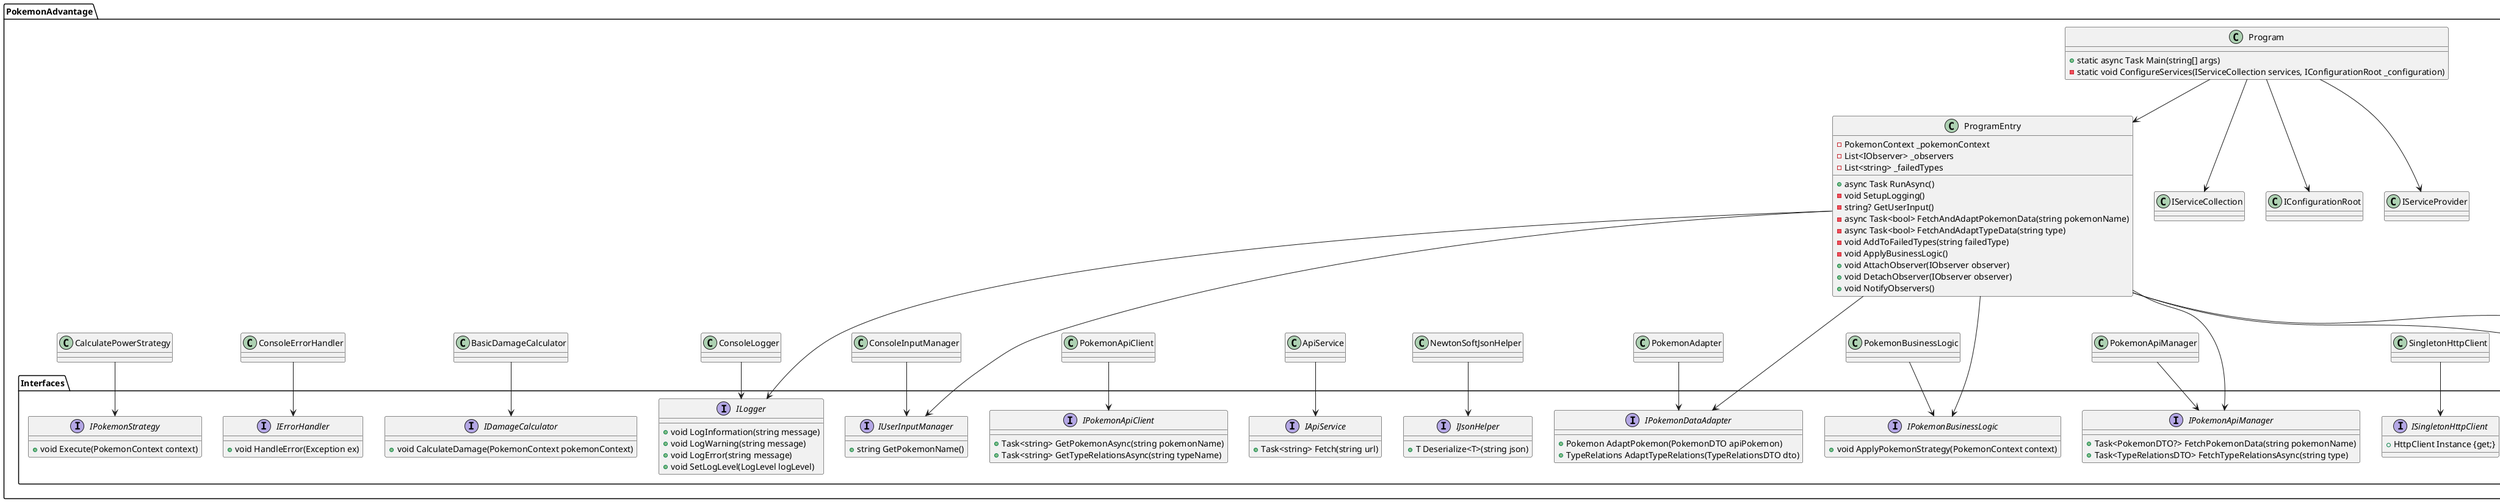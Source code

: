 @startuml

!define RECTANGLE class
!define ABSTRACT abstract class

' =========================== Namespaces ===========================

package "PokemonAdvantage" {

    ' =========================== Core Classes ===========================
    
    RECTANGLE Program {
        +static async Task Main(string[] args)
        -static void ConfigureServices(IServiceCollection services, IConfigurationRoot _configuration)
    }
    
    RECTANGLE ProgramEntry {
        -PokemonContext _pokemonContext
        -List<IObserver> _observers
        -List<string> _failedTypes
        +async Task RunAsync()
        -void SetupLogging()
        -string? GetUserInput()
        -async Task<bool> FetchAndAdaptPokemonData(string pokemonName)
        -async Task<bool> FetchAndAdaptTypeData(string type)
        -void AddToFailedTypes(string failedType)
        -void ApplyBusinessLogic()
        +void AttachObserver(IObserver observer)
        +void DetachObserver(IObserver observer)
        +void NotifyObservers()
    }
    
   
    
    
    package "PokemonAdvantage.Interfaces" {
      INTERFACE IApiService {
        +Task<string> Fetch(string url)
    } 
    
    INTERFACE IDamageCalculator {
        +void CalculateDamage(PokemonContext pokemonContext)
    }
    
    INTERFACE IErrorHandler {
        +void HandleError(Exception ex)
    }
    
    INTERFACE IJsonHelper {
        +T Deserialize<T>(string json)
    }
    
    INTERFACE IObserver {
        +void Update(PokemonContext pokemonContext)
    }
    
    INTERFACE IPokemonApiClient {
        +Task<string> GetPokemonAsync(string pokemonName)
        +Task<string> GetTypeRelationsAsync(string typeName)
    }
    
    INTERFACE IPokemonApiManager {
        +Task<PokemonDTO?> FetchPokemonData(string pokemonName)
        +Task<TypeRelationsDTO> FetchTypeRelationsAsync(string type)
    }
    
    INTERFACE IPokemonBusinessLogic {
        +void ApplyPokemonStrategy(PokemonContext context)
    }
    
    INTERFACE IPokemonDataAdapter {
        +Pokemon AdaptPokemon(PokemonDTO apiPokemon)
        +TypeRelations AdaptTypeRelations(TypeRelationsDTO dto)
    }
    
    INTERFACE IPokemonStrategy {
        +void Execute(PokemonContext context)
    }
    
    INTERFACE ISingletonHttpClient {
        +HttpClient Instance {get;}
    }
    
    INTERFACE ISubject {
        +void AttachObserver(IObserver observer)
        +void DetachObserver(IObserver observer)
        +void NotifyObservers()
    }
    
    INTERFACE IUserInputManager {
        +string GetPokemonName()
    }

      INTERFACE ILogger {
        +void LogInformation(string message)
        +void LogWarning(string message)
        +void LogError(string message)
        +void SetLogLevel(LogLevel logLevel)
    }
    }
    

    

Program --> IServiceCollection
Program --> IConfigurationRoot
Program --> IServiceProvider
Program --> ProgramEntry
ProgramEntry --> ISubject
ProgramEntry --> IUserInputManager
ProgramEntry --> IPokemonApiManager
ProgramEntry --> IPokemonDataAdapter
ProgramEntry --> IPokemonBusinessLogic
ProgramEntry --> ILogger
ProgramEntry --> ConsoleObserver
SingletonHttpClient --> ISingletonHttpClient
NewtonSoftJsonHelper --> IJsonHelper
ApiService --> IApiService
PokemonApiClient --> IPokemonApiClient
PokemonApiManager --> IPokemonApiManager
BasicDamageCalculator --> IDamageCalculator
PokemonBusinessLogic --> IPokemonBusinessLogic
ConsoleInputManager --> IUserInputManager
PokemonAdapter --> IPokemonDataAdapter
ConsoleErrorHandler --> IErrorHandler
ConsoleLogger --> ILogger
ConsoleObserver --> IObserver
CalculatePowerStrategy --> IPokemonStrategy
}
@enduml

